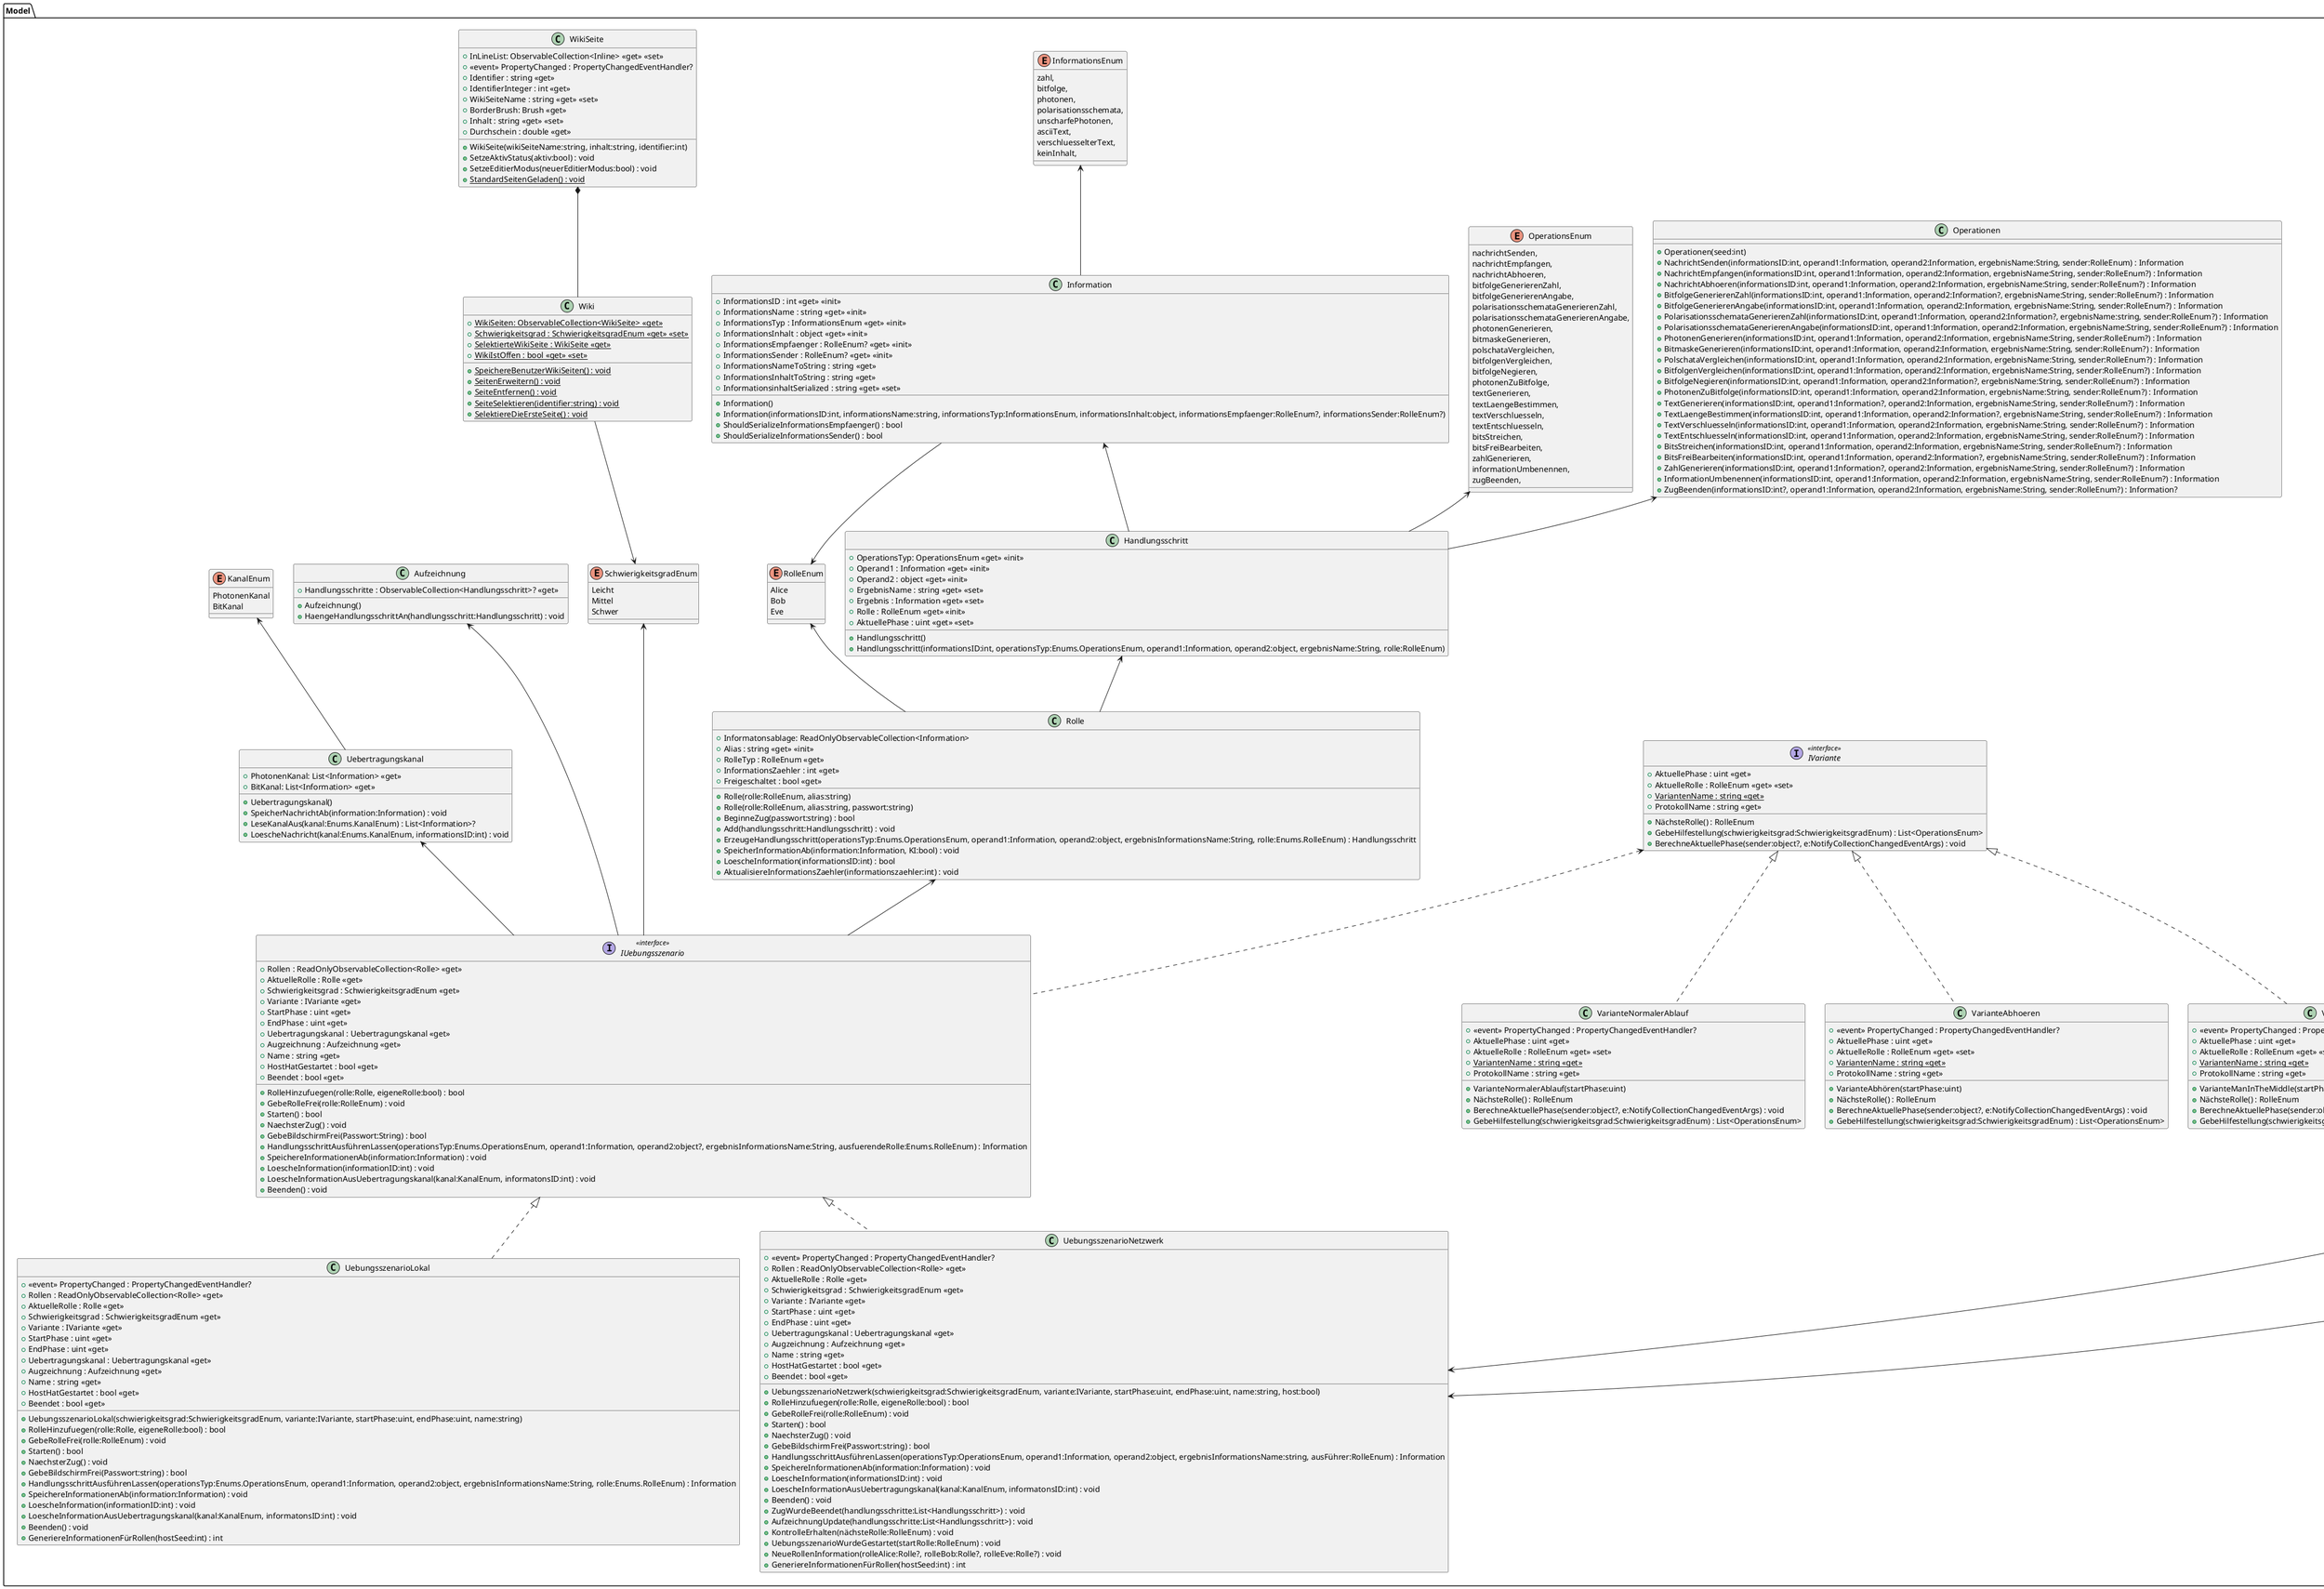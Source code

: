 @startuml
skinparam pageMargin 10
skinparam pageExternalColor gray
skinparam pageBorderColor black

/'************************************************************'/
/'PACKAGE Model												  '/
/'************************************************************'/
package Model
{
	together {
		interface IUebungsszenario <<interface>>
		{
      + Rollen : ReadOnlyObservableCollection<Rolle> <<get>>
      + AktuelleRolle : Rolle <<get>>
      + Schwierigkeitsgrad : SchwierigkeitsgradEnum <<get>>
      + Variante : IVariante <<get>>
		  + StartPhase : uint <<get>>
      + EndPhase : uint <<get>>
      + Uebertragungskanal : Uebertragungskanal <<get>>
      + Augzeichnung : Aufzeichnung <<get>>
      + Name : string <<get>>
      + HostHatGestartet : bool <<get>>
      + Beendet : bool <<get>>
    + RolleHinzufuegen(rolle:Rolle, eigeneRolle:bool) : bool
    + GebeRolleFrei(rolle:RolleEnum) : void
    + Starten() : bool
    + NaechsterZug() : void
    + GebeBildschirmFrei(Passwort:String) : bool
    + HandlungsschrittAusführenLassen(operationsTyp:Enums.OperationsEnum, operand1:Information, operand2:object?, ergebnisInformationsName:String, ausfuerendeRolle:Enums.RolleEnum) : Information
    + SpeichereInformationenAb(information:Information) : void
    + LoescheInformation(informationID:int) : void
    + LoescheInformationAusUebertragungskanal(kanal:KanalEnum, informatonsID:int) : void
    + Beenden() : void
		}

		class UebungsszenarioLokal implements IUebungsszenario
		{
			+  <<event>> PropertyChanged : PropertyChangedEventHandler?
      + Rollen : ReadOnlyObservableCollection<Rolle> <<get>>
      + AktuelleRolle : Rolle <<get>>
      + Schwierigkeitsgrad : SchwierigkeitsgradEnum <<get>>
      + Variante : IVariante <<get>>
		  + StartPhase : uint <<get>>
      + EndPhase : uint <<get>>
      + Uebertragungskanal : Uebertragungskanal <<get>>
      + Augzeichnung : Aufzeichnung <<get>>
      + Name : string <<get>>
      + HostHatGestartet : bool <<get>>
      + Beendet : bool <<get>>
    + UebungsszenarioLokal(schwierigkeitsgrad:SchwierigkeitsgradEnum, variante:IVariante, startPhase:uint, endPhase:uint, name:string)
    + RolleHinzufuegen(rolle:Rolle, eigeneRolle:bool) : bool
    + GebeRolleFrei(rolle:RolleEnum) : void
    + Starten() : bool
    + NaechsterZug() : void
    + GebeBildschirmFrei(Passwort:string) : bool
    + HandlungsschrittAusführenLassen(operationsTyp:Enums.OperationsEnum, operand1:Information, operand2:object, ergebnisInformationsName:String, rolle:Enums.RolleEnum) : Information
    + SpeichereInformationenAb(information:Information) : void
    + LoescheInformation(informationID:int) : void
    + LoescheInformationAusUebertragungskanal(kanal:KanalEnum, informatonsID:int) : void
    + Beenden() : void
    + GeneriereInformationenFürRollen(hostSeed:int) : int
		}

		class UebungsszenarioNetzwerk implements IUebungsszenario
		{
    +  <<event>> PropertyChanged : PropertyChangedEventHandler? 
    + Rollen : ReadOnlyObservableCollection<Rolle> <<get>>
      + AktuelleRolle : Rolle <<get>>
      + Schwierigkeitsgrad : SchwierigkeitsgradEnum <<get>>
      + Variante : IVariante <<get>>
		  + StartPhase : uint <<get>>
      + EndPhase : uint <<get>>
      + Uebertragungskanal : Uebertragungskanal <<get>>
      + Augzeichnung : Aufzeichnung <<get>>
      + Name : string <<get>>
      + HostHatGestartet : bool <<get>>
      + Beendet : bool <<get>>
    + UebungsszenarioNetzwerk(schwierigkeitsgrad:SchwierigkeitsgradEnum, variante:IVariante, startPhase:uint, endPhase:uint, name:string, host:bool)
    + RolleHinzufuegen(rolle:Rolle, eigeneRolle:bool) : bool
    + GebeRolleFrei(rolle:RolleEnum) : void
    + Starten() : bool
    + NaechsterZug() : void
    + GebeBildschirmFrei(Passwort:string) : bool
    + HandlungsschrittAusführenLassen(operationsTyp:OperationsEnum, operand1:Information, operand2:object, ergebnisInformationsName:string, ausFührer:RolleEnum) : Information
    + SpeichereInformationenAb(information:Information) : void
    + LoescheInformation(informationsID:int) : void
    + LoescheInformationAusUebertragungskanal(kanal:KanalEnum, informatonsID:int) : void
    + Beenden() : void
    + ZugWurdeBeendet(handlungsschritte:List<Handlungsschritt>) : void
    + AufzeichnungUpdate(handlungsschritte:List<Handlungsschritt>) : void
    + KontrolleErhalten(nächsteRolle:RolleEnum) : void
    + UebungsszenarioWurdeGestartet(startRolle:RolleEnum) : void
    + NeueRollenInformation(rolleAlice:Rolle?, rolleBob:Rolle?, rolleEve:Rolle?) : void
    + GeneriereInformationenFürRollen(hostSeed:int) : int
		}
	}

	together {
		class Aufzeichnung {
    + Aufzeichnung()
    + Handlungsschritte : ObservableCollection<Handlungsschritt>? <<get>>
    + HaengeHandlungsschrittAn(handlungsschritt:Handlungsschritt) : void
}
		class Uebertragungskanal {
      + PhotonenKanal: List<Information> <<get>>
      + BitKanal: List<Information> <<get>>
    + Uebertragungskanal()
    + SpeicherNachrichtAb(information:Information) : void
    + LeseKanalAus(kanal:Enums.KanalEnum) : List<Information>?
    + LoescheNachricht(kanal:Enums.KanalEnum, informationsID:int) : void
}

		enum KanalEnum
		{
			PhotonenKanal
			BitKanal
		}

		enum SchwierigkeitsgradEnum
		{
			Leicht
			Mittel
			Schwer
		}
	}
	
	together {
		class Operationen {
    + Operationen(seed:int)
    + NachrichtSenden(informationsID:int, operand1:Information, operand2:Information, ergebnisName:String, sender:RolleEnum) : Information
    + NachrichtEmpfangen(informationsID:int, operand1:Information, operand2:Information, ergebnisName:String, sender:RolleEnum?) : Information
    + NachrichtAbhoeren(informationsID:int, operand1:Information, operand2:Information, ergebnisName:String, sender:RolleEnum?) : Information
    + BitfolgeGenerierenZahl(informationsID:int, operand1:Information, operand2:Information?, ergebnisName:String, sender:RolleEnum?) : Information
    + BitfolgeGenerierenAngabe(informationsID:int, operand1:Information, operand2:Information, ergebnisName:String, sender:RolleEnum?) : Information
    + PolarisationsschemataGenerierenZahl(informationsID:int, operand1:Information, operand2:Information?, ergebnisName:string, sender:RolleEnum?) : Information
    + PolarisationsschemataGenerierenAngabe(informationsID:int, operand1:Information, operand2:Information, ergebnisName:String, sender:RolleEnum?) : Information
    + PhotonenGenerieren(informationsID:int, operand1:Information, operand2:Information, ergebnisName:String, sender:RolleEnum?) : Information
    + BitmaskeGenerieren(informationsID:int, operand1:Information, operand2:Information, ergebnisName:String, sender:RolleEnum?) : Information
    + PolschataVergleichen(informationsID:int, operand1:Information, operand2:Information, ergebnisName:String, sender:RolleEnum?) : Information
    + BitfolgenVergleichen(informationsID:int, operand1:Information, operand2:Information, ergebnisName:String, sender:RolleEnum?) : Information
    + BitfolgeNegieren(informationsID:int, operand1:Information, operand2:Information?, ergebnisName:String, sender:RolleEnum?) : Information
    + PhotonenZuBitfolge(informationsID:int, operand1:Information, operand2:Information, ergebnisName:String, sender:RolleEnum?) : Information
    + TextGenerieren(informationsID:int, operand1:Information?, operand2:Information, ergebnisName:String, sender:RolleEnum?) : Information
    + TextLaengeBestimmen(informationsID:int, operand1:Information, operand2:Information?, ergebnisName:String, sender:RolleEnum?) : Information
    + TextVerschluesseln(informationsID:int, operand1:Information, operand2:Information, ergebnisName:String, sender:RolleEnum?) : Information
    + TextEntschluesseln(informationsID:int, operand1:Information, operand2:Information, ergebnisName:String, sender:RolleEnum?) : Information
    + BitsStreichen(informationsID:int, operand1:Information, operand2:Information, ergebnisName:String, sender:RolleEnum?) : Information
    + BitsFreiBearbeiten(informationsID:int, operand1:Information, operand2:Information?, ergebnisName:String, sender:RolleEnum?) : Information
    + ZahlGenerieren(informationsID:int, operand1:Information?, operand2:Information, ergebnisName:String, sender:RolleEnum?) : Information
    + InformationUmbenennen(informationsID:int, operand1:Information, operand2:Information, ergebnisName:String, sender:RolleEnum?) : Information
    + ZugBeenden(informationsID:int?, operand1:Information, operand2:Information, ergebnisName:String, sender:RolleEnum?) : Information?
}

		enum OperationsEnum {
    nachrichtSenden,
    nachrichtEmpfangen,
    nachrichtAbhoeren,
    bitfolgeGenerierenZahl,
    bitfolgeGenerierenAngabe,
    polarisationsschemataGenerierenZahl,
    polarisationsschemataGenerierenAngabe,
    photonenGenerieren,
    bitmaskeGenerieren,
    polschataVergleichen,
    bitfolgenVergleichen,
    bitfolgeNegieren,
    photonenZuBitfolge,
    textGenerieren,
    textLaengeBestimmen,
    textVerschluesseln,
    textEntschluesseln,
    bitsStreichen,
    bitsFreiBearbeiten,
    zahlGenerieren,
    informationUmbenennen,
    zugBeenden,
}
	}

	together {
		class Information {
    + Information()
    + Information(informationsID:int, informationsName:string, informationsTyp:InformationsEnum, informationsInhalt:object, informationsEmpfaenger:RolleEnum?, informationsSender:RolleEnum?)
    + InformationsID : int <<get>> <<init>>
    + InformationsName : string <<get>> <<init>>
    + InformationsTyp : InformationsEnum <<get>> <<init>>
    + InformationsInhalt : object <<get>> <<init>>
    + ShouldSerializeInformationsEmpfaenger() : bool
    + InformationsEmpfaenger : RolleEnum? <<get>> <<init>>
    + ShouldSerializeInformationsSender() : bool
    + InformationsSender : RolleEnum? <<get>> <<init>>
    + InformationsNameToString : string <<get>>
    + InformationsInhaltToString : string <<get>>
    + InformationsinhaltSerialized : string <<get>> <<set>>
}

		class Handlungsschritt {
    + Handlungsschritt()
    + Handlungsschritt(informationsID:int, operationsTyp:Enums.OperationsEnum, operand1:Information, operand2:object, ergebnisName:String, rolle:RolleEnum)
    + OperationsTyp: OperationsEnum <<get>> <<init>>
    + Operand1 : Information <<get>> <<init>>
    + Operand2 : object <<get>> <<init>>
    + ErgebnisName : string <<get>> <<set>>
    + Ergebnis : Information <<get>> <<set>>
    + Rolle : RolleEnum <<get>> <<init>>
    + AktuellePhase : uint <<get>> <<set>>
}

		class Rolle {
      + Informatonsablage: ReadOnlyObservableCollection<Information>
    + Rolle(rolle:RolleEnum, alias:string)
    + Rolle(rolle:RolleEnum, alias:string, passwort:string)
    + Alias : string <<get>> <<init>>
    + RolleTyp : RolleEnum <<get>>
    + InformationsZaehler : int <<get>>
    + Freigeschaltet : bool <<get>>
    + BeginneZug(passwort:string) : bool
    + Add(handlungsschritt:Handlungsschritt) : void
    + ErzeugeHandlungsschritt(operationsTyp:Enums.OperationsEnum, operand1:Information, operand2:object, ergebnisInformationsName:String, rolle:Enums.RolleEnum) : Handlungsschritt
    + SpeicherInformationAb(information:Information, KI:bool) : void
    + LoescheInformation(informationsID:int) : bool
    + AktualisiereInformationsZaehler(informationszaehler:int) : void
}

		enum InformationsEnum {
    zahl,
    bitfolge,
    photonen,
    polarisationsschemata,
    unscharfePhotonen,
    asciiText,
    verschluesselterText,
    keinInhalt,
}

		enum RolleEnum
		{
			Alice
			Bob
			Eve
		}
	}

	together {

		class NetzwerkClient <<static>> {
      + {Static} VerfuegbareLobbys : ObservableCollection<UebungsszenarioNetzwerkBeitrittInfo> <<get>>
      + {Static} Ubungsszenario: UebnungsszenarioNetzwerk <<set>>
      + {Static} ErrorCollection: ObservableCollection<int> <<get>>
    + {static} ResetNetzwerkClient() : void
    + {static} BeginneSucheNachLobbys() : void
    + {static} BeendeSucheNachLobbys() : void
    + {static} VerbindeMitUebungsszenario(netzwerkBeitrittInfo:UebungsszenarioNetzwerkBeitrittInfo) : bool
    + {static} TrenneVerbindungMitUebungsszenario() : void
    + {static} WaehleRolle(gewählteRolle:RolleEnum, alias:string) : void
    + {static} GebeRolleFrei(freizugebendeRolle:RolleEnum) : void
    + {static} BeendeZug(handlungsschritte:List<Handlungsschritt>) : void
    + {static} BeendeUebungsszenario() : void
}

		class NetzwerkHost <<static>> {
    + {static} AliceRolle : Rolle? <<get>> <<set>>
    + {static} BobRolle : Rolle? <<get>> <<set>>
    + {static} EveRolle : Rolle? <<get>> <<set>>
     + {Static} Ubungsszenario: UebnungsszenarioNetzwerk <<set>>
    + {static} BeendenErlaubt : bool <<get>> <<set>> = true
    + {static} ResetNetzwerkHost() : void
    + {static} <<async>> BeginneZyklischesSendenVonLobbyinformation(netzwerkBeitrittInfo:UebungsszenarioNetzwerkBeitrittInfo, portToSendTo:int) : void
    + {static} BeendeZyklischesSendenVonLobbyinformation() : void
    + {static} BeendeTCPLobby() : void
    + {static} SendeRollenInformation() : void
    + {static} StarteUebungsszenario(startRolle:RolleEnum, seed:int) : void
    + {static} UebergebeKontrolle(nächsteRolle:RolleEnum) : void
    + {static} SendeAufzeichnungsUpdate(neueHandlungsschritte:List<Handlungsschritt>, empfänger:RolleEnum?) : void
    + {static} BeendeUebungsszenario() : void
}

		class UebungsszeanrioNetzwerkBeitrittInfo {
			+ UebungsszenarioNetzwerkBeitrittInfo(address:IPAddress, lobbyname:string, protokoll:string, variante:string, schwierigkeitsgrad:SchwierigkeitsgradEnum, aliceState:bool, bobState:bool, eveState:bool)
    + IPAddress : IPAddress <<get>> <<set>>
    + Lobbyname : string <<get>> <<set>>
    + Protokoll : string <<get>> <<set>>
    + Variante : string <<get>> <<set>>
    + StartPhase : uint <<get>> <<set>>
    + EndPhase : uint <<get>> <<set>>
    + Schwierigkeitsgrad : SchwierigkeitsgradEnum <<get>> <<set>>
    + AliceIcon: BitmapImage <<get>>
    + BobIcon: BitmapImage <<get>>
    + EveIcon: BitmapImage <<get>>
    + AliceState : bool <<get>> <<set>>
    + BobState : bool <<get>> <<set>>
    + EveState : bool <<get>> <<set>>
    + HostPort : int <<get>> <<set>>
    +  <<event>> PropertyChanged : PropertyChangedEventHandler? 
    + Changed(a:string) : void
		}
	}

	together {
		interface IVariante <<interface>>
		{
			  + AktuellePhase : uint <<get>>
        + AktuelleRolle : RolleEnum <<get>> <<set>>
    + {static} VariantenName : string <<get>>
    + ProtokollName : string <<get>>
    + NächsteRolle() : RolleEnum
    + GebeHilfestellung(schwierigkeitsgrad:SchwierigkeitsgradEnum) : List<OperationsEnum>
    + BerechneAktuellePhase(sender:object?, e:NotifyCollectionChangedEventArgs) : void
		}

		class VarianteNormalerAblauf implements IVariante
		{
			    +  <<event>> PropertyChanged : PropertyChangedEventHandler? 
    + AktuellePhase : uint <<get>>
     + AktuelleRolle : RolleEnum <<get>> <<set>>
    + {static} VariantenName : string <<get>>
    + ProtokollName : string <<get>>
    + VarianteNormalerAblauf(startPhase:uint)
    + NächsteRolle() : RolleEnum
    + BerechneAktuellePhase(sender:object?, e:NotifyCollectionChangedEventArgs) : void
    + GebeHilfestellung(schwierigkeitsgrad:SchwierigkeitsgradEnum) : List<OperationsEnum>
		}

		class VarianteAbhoeren implements IVariante
		{
			+  <<event>> PropertyChanged : PropertyChangedEventHandler? 
    + AktuellePhase : uint <<get>>
     + AktuelleRolle : RolleEnum <<get>> <<set>>
    + {static} VariantenName : string <<get>>
    + ProtokollName : string <<get>>
    + VarianteAbhören(startPhase:uint)
    + NächsteRolle() : RolleEnum
    + BerechneAktuellePhase(sender:object?, e:NotifyCollectionChangedEventArgs) : void
    + GebeHilfestellung(schwierigkeitsgrad:SchwierigkeitsgradEnum) : List<OperationsEnum>
		}

		class VarianteManInTheMiddle implements IVariante
		{
			+  <<event>> PropertyChanged : PropertyChangedEventHandler? 
    + AktuellePhase : uint <<get>>
     + AktuelleRolle : RolleEnum <<get>> <<set>>
    + {static} VariantenName : string <<get>>
    + ProtokollName : string <<get>>
    + VarianteManInTheMiddle(startPhase:uint)
    + NächsteRolle() : RolleEnum
    + BerechneAktuellePhase(sender:object?, e:NotifyCollectionChangedEventArgs) : void
    + GebeHilfestellung(schwierigkeitsgrad:SchwierigkeitsgradEnum) : List<OperationsEnum>
		}
	}

	together {
		class Wiki
		{
      + {static} WikiSeiten: ObservableCollection<WikiSeite> <<get>>
      + {static} Schwierigkeitsgrad : SchwierigkeitsgradEnum <<get>> <<set>>
      + {static} SelektierteWikiSeite : WikiSeite <<get>>
			    + {static} WikiIstOffen : bool <<get>> <<set>>
    + {static} SpeichereBenutzerWikiSeiten() : void
    + {static} SeitenErweitern() : void
    + {static} SeiteEntfernen() : void
    + {static} SeiteSelektieren(identifier:string) : void
    + {static} SelektiereDieErsteSeite() : void
		}

		class WikiSeite {
      + InLineList: ObservableCollection<Inline> <<get>> <<set>>
			+  <<event>> PropertyChanged : PropertyChangedEventHandler? 
    + Identifier : string <<get>>
    + IdentifierInteger : int <<get>>
    + WikiSeiteName : string <<get>> <<set>>
    + BorderBrush: Brush <<get>>
    + Inhalt : string <<get>> <<set>>
    + Durchschein : double <<get>>
    + WikiSeite(wikiSeiteName:string, inhalt:string, identifier:int)
    + SetzeAktivStatus(aktiv:bool) : void
    + SetzeEditierModus(neuerEditierModus:bool) : void
    + {static} StandardSeitenGeladen() : void
		}
	}
}
/'
 Wiki --* WikiSeite

 SchwierigkeitsgradEnum -- IUebungsszenario 
 Aufzeichnung -- IUebungsszenario
 Uebertragungskanal  -- IUebungsszenario
 KanalEnum --> Uebertragungskanal 
 IUebungsszenario ..> IVariante
 IUebungsszenario -- Rolle 
 
 UebungsszeanrioNetzwerkBeitrittInfo -- NetzwerkClient
 UebungsszeanrioNetzwerkBeitrittInfo --NetzwerkHost
 NetzwerkClient -- UebungsszenarioNetzwerk
 NetzwerkHost -- UebungsszenarioNetzwerk
 

 Information -- InformationsEnum
 Handlungsschritt -- Information
 Information -- RolleEnum

 OperationsEnum -- Handlungsschritt
 Operationen -- Handlungsschritt

 Handlungsschritt -- Rolle 
 Rolle --> RolleEnum
 '/

 

 IVariante <.. IUebungsszenario

 
 Rolle <-- IUebungsszenario

 InformationsEnum <-- Information
 
 Information <-- Handlungsschritt
 
 OperationsEnum <-- Handlungsschritt
 
 Handlungsschritt <-- Rolle
 
 Uebertragungskanal <-- IUebungsszenario
 KanalEnum <-- Uebertragungskanal 
 
 SchwierigkeitsgradEnum <-- IUebungsszenario
 
 Aufzeichnung <-- IUebungsszenario
 
 RolleEnum <-- Rolle
 Information --> RolleEnum
 
 Operationen <-- Handlungsschritt

WikiSeite *-- Wiki
Wiki -->SchwierigkeitsgradEnum

UebungsszeanrioNetzwerkBeitrittInfo <-- NetzwerkClient
 UebungsszeanrioNetzwerkBeitrittInfo <-- NetzwerkHost
 NetzwerkClient --> UebungsszenarioNetzwerk
 NetzwerkHost --> UebungsszenarioNetzwerk
@enduml